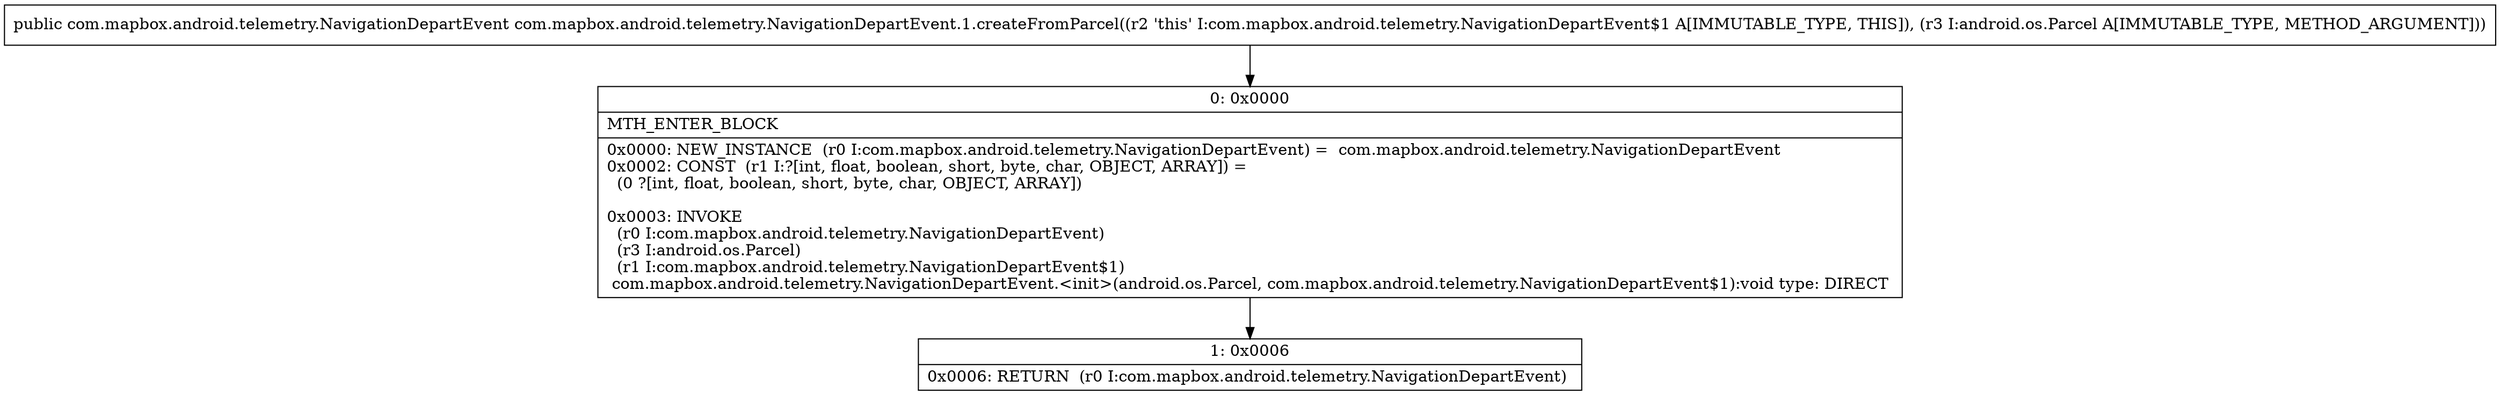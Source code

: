 digraph "CFG forcom.mapbox.android.telemetry.NavigationDepartEvent.1.createFromParcel(Landroid\/os\/Parcel;)Lcom\/mapbox\/android\/telemetry\/NavigationDepartEvent;" {
Node_0 [shape=record,label="{0\:\ 0x0000|MTH_ENTER_BLOCK\l|0x0000: NEW_INSTANCE  (r0 I:com.mapbox.android.telemetry.NavigationDepartEvent) =  com.mapbox.android.telemetry.NavigationDepartEvent \l0x0002: CONST  (r1 I:?[int, float, boolean, short, byte, char, OBJECT, ARRAY]) = \l  (0 ?[int, float, boolean, short, byte, char, OBJECT, ARRAY])\l \l0x0003: INVOKE  \l  (r0 I:com.mapbox.android.telemetry.NavigationDepartEvent)\l  (r3 I:android.os.Parcel)\l  (r1 I:com.mapbox.android.telemetry.NavigationDepartEvent$1)\l com.mapbox.android.telemetry.NavigationDepartEvent.\<init\>(android.os.Parcel, com.mapbox.android.telemetry.NavigationDepartEvent$1):void type: DIRECT \l}"];
Node_1 [shape=record,label="{1\:\ 0x0006|0x0006: RETURN  (r0 I:com.mapbox.android.telemetry.NavigationDepartEvent) \l}"];
MethodNode[shape=record,label="{public com.mapbox.android.telemetry.NavigationDepartEvent com.mapbox.android.telemetry.NavigationDepartEvent.1.createFromParcel((r2 'this' I:com.mapbox.android.telemetry.NavigationDepartEvent$1 A[IMMUTABLE_TYPE, THIS]), (r3 I:android.os.Parcel A[IMMUTABLE_TYPE, METHOD_ARGUMENT])) }"];
MethodNode -> Node_0;
Node_0 -> Node_1;
}

